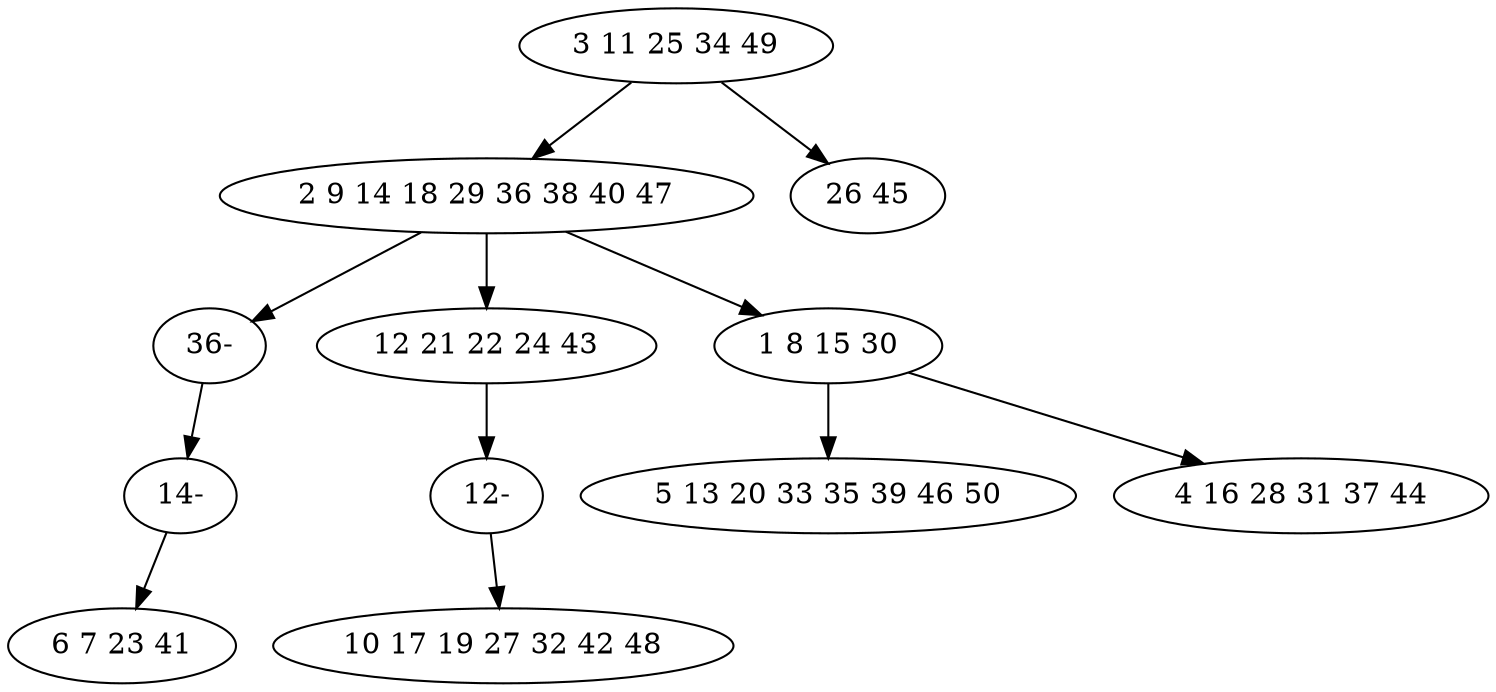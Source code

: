digraph true_tree {
	"0" -> "1"
	"1" -> "9"
	"1" -> "3"
	"1" -> "4"
	"4" -> "5"
	"0" -> "6"
	"4" -> "7"
	"3" -> "11"
	"9" -> "10"
	"10" -> "2"
	"11" -> "8"
	"0" [label="3 11 25 34 49"];
	"1" [label="2 9 14 18 29 36 38 40 47"];
	"2" [label="6 7 23 41"];
	"3" [label="12 21 22 24 43"];
	"4" [label="1 8 15 30"];
	"5" [label="5 13 20 33 35 39 46 50"];
	"6" [label="26 45"];
	"7" [label="4 16 28 31 37 44"];
	"8" [label="10 17 19 27 32 42 48"];
	"9" [label="36-"];
	"10" [label="14-"];
	"11" [label="12-"];
}
